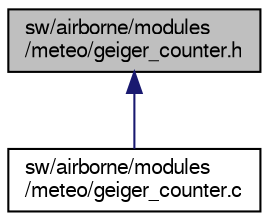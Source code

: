 digraph "sw/airborne/modules/meteo/geiger_counter.h"
{
  edge [fontname="FreeSans",fontsize="10",labelfontname="FreeSans",labelfontsize="10"];
  node [fontname="FreeSans",fontsize="10",shape=record];
  Node1 [label="sw/airborne/modules\l/meteo/geiger_counter.h",height=0.2,width=0.4,color="black", fillcolor="grey75", style="filled", fontcolor="black"];
  Node1 -> Node2 [dir="back",color="midnightblue",fontsize="10",style="solid",fontname="FreeSans"];
  Node2 [label="sw/airborne/modules\l/meteo/geiger_counter.c",height=0.2,width=0.4,color="black", fillcolor="white", style="filled",URL="$geiger__counter_8c.html",tooltip="I2C interface for University of Reading Geiger counter. "];
}
